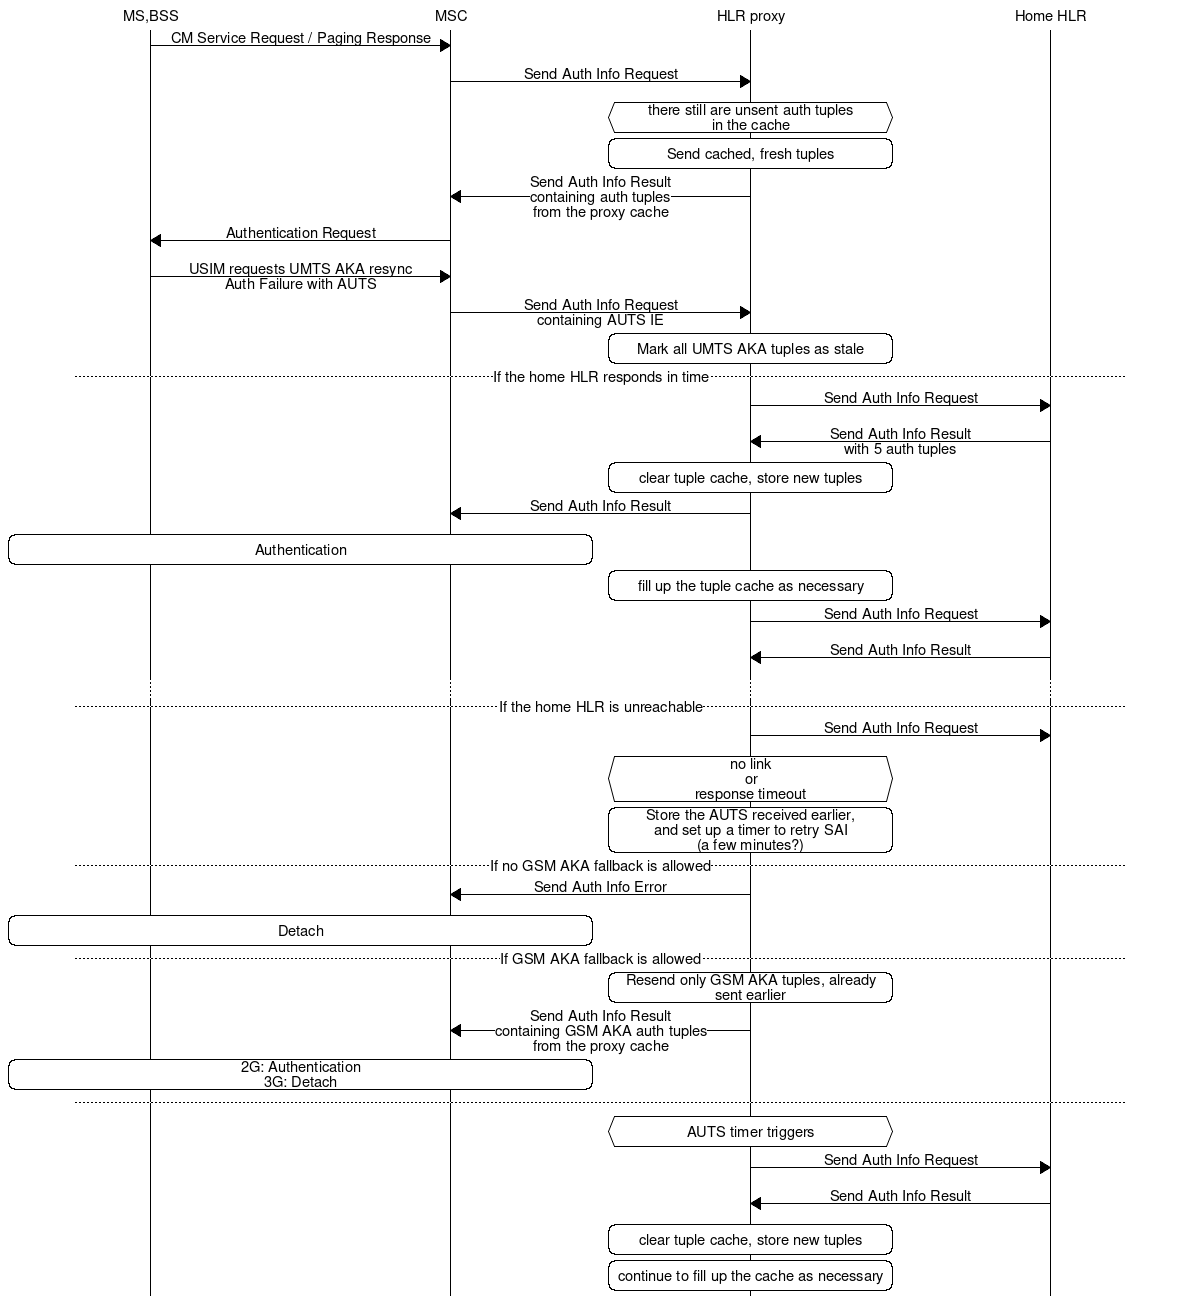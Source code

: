 msc {
  hscale="2";
  ms[label="MS,BSS"],__msc[label="MSC"],hlr[label="HLR proxy"],home[label="Home HLR"];

  ms => __msc [label="CM Service Request / Paging Response"];
  __msc => hlr [label="Send Auth Info Request"];
  hlr abox hlr [label="there still are unsent auth tuples\nin the cache"];
  hlr rbox hlr [label="Send cached, fresh tuples"];
  __msc <= hlr [label="Send Auth Info Result\ncontaining auth tuples\nfrom the proxy cache"];
  ms <= __msc [label="Authentication Request"];
  ms => __msc [label="USIM requests UMTS AKA resync\nAuth Failure with AUTS"];
  __msc => hlr [label="Send Auth Info Request\ncontaining AUTS IE"];
  hlr rbox hlr [label="Mark all UMTS AKA tuples as stale"];
  --- [label="If the home HLR responds in time"];
  hlr => home [label="Send Auth Info Request"];
  hlr <= home [label="Send Auth Info Result\nwith 5 auth tuples"];
  hlr rbox hlr [label="clear tuple cache, store new tuples"];
  __msc <= hlr [label="Send Auth Info Result"];
  ms rbox __msc [label="Authentication"];
  hlr rbox hlr [label="fill up the tuple cache as necessary"];
  hlr => home [label="Send Auth Info Request"];
  hlr <= home [label="Send Auth Info Result"];
  ...;
  --- [label="If the home HLR is unreachable"];
  hlr => home [label="Send Auth Info Request"];
  hlr abox hlr [label="no link\nor\nresponse timeout"];
  hlr rbox hlr [label="Store the AUTS received earlier,\nand set up a timer to retry SAI\n(a few minutes?)"];
  --- [label="If no GSM AKA fallback is allowed"];
  __msc <= hlr [label="Send Auth Info Error"];
  ms rbox __msc [label="Detach"];
  --- [label="If GSM AKA fallback is allowed"];
  hlr rbox hlr [label="Resend only GSM AKA tuples, already sent earlier"];
  __msc <= hlr [label="Send Auth Info Result\ncontaining GSM AKA auth tuples\nfrom the proxy cache"];
  ms rbox __msc [label="2G: Authentication\n3G: Detach"];
  ---;
  hlr abox hlr [label="AUTS timer triggers"];
  hlr => home [label="Send Auth Info Request"];
  hlr <= home [label="Send Auth Info Result"];
  hlr rbox hlr [label="clear tuple cache, store new tuples"];
  hlr rbox hlr [label="continue to fill up the cache as necessary"];
}
